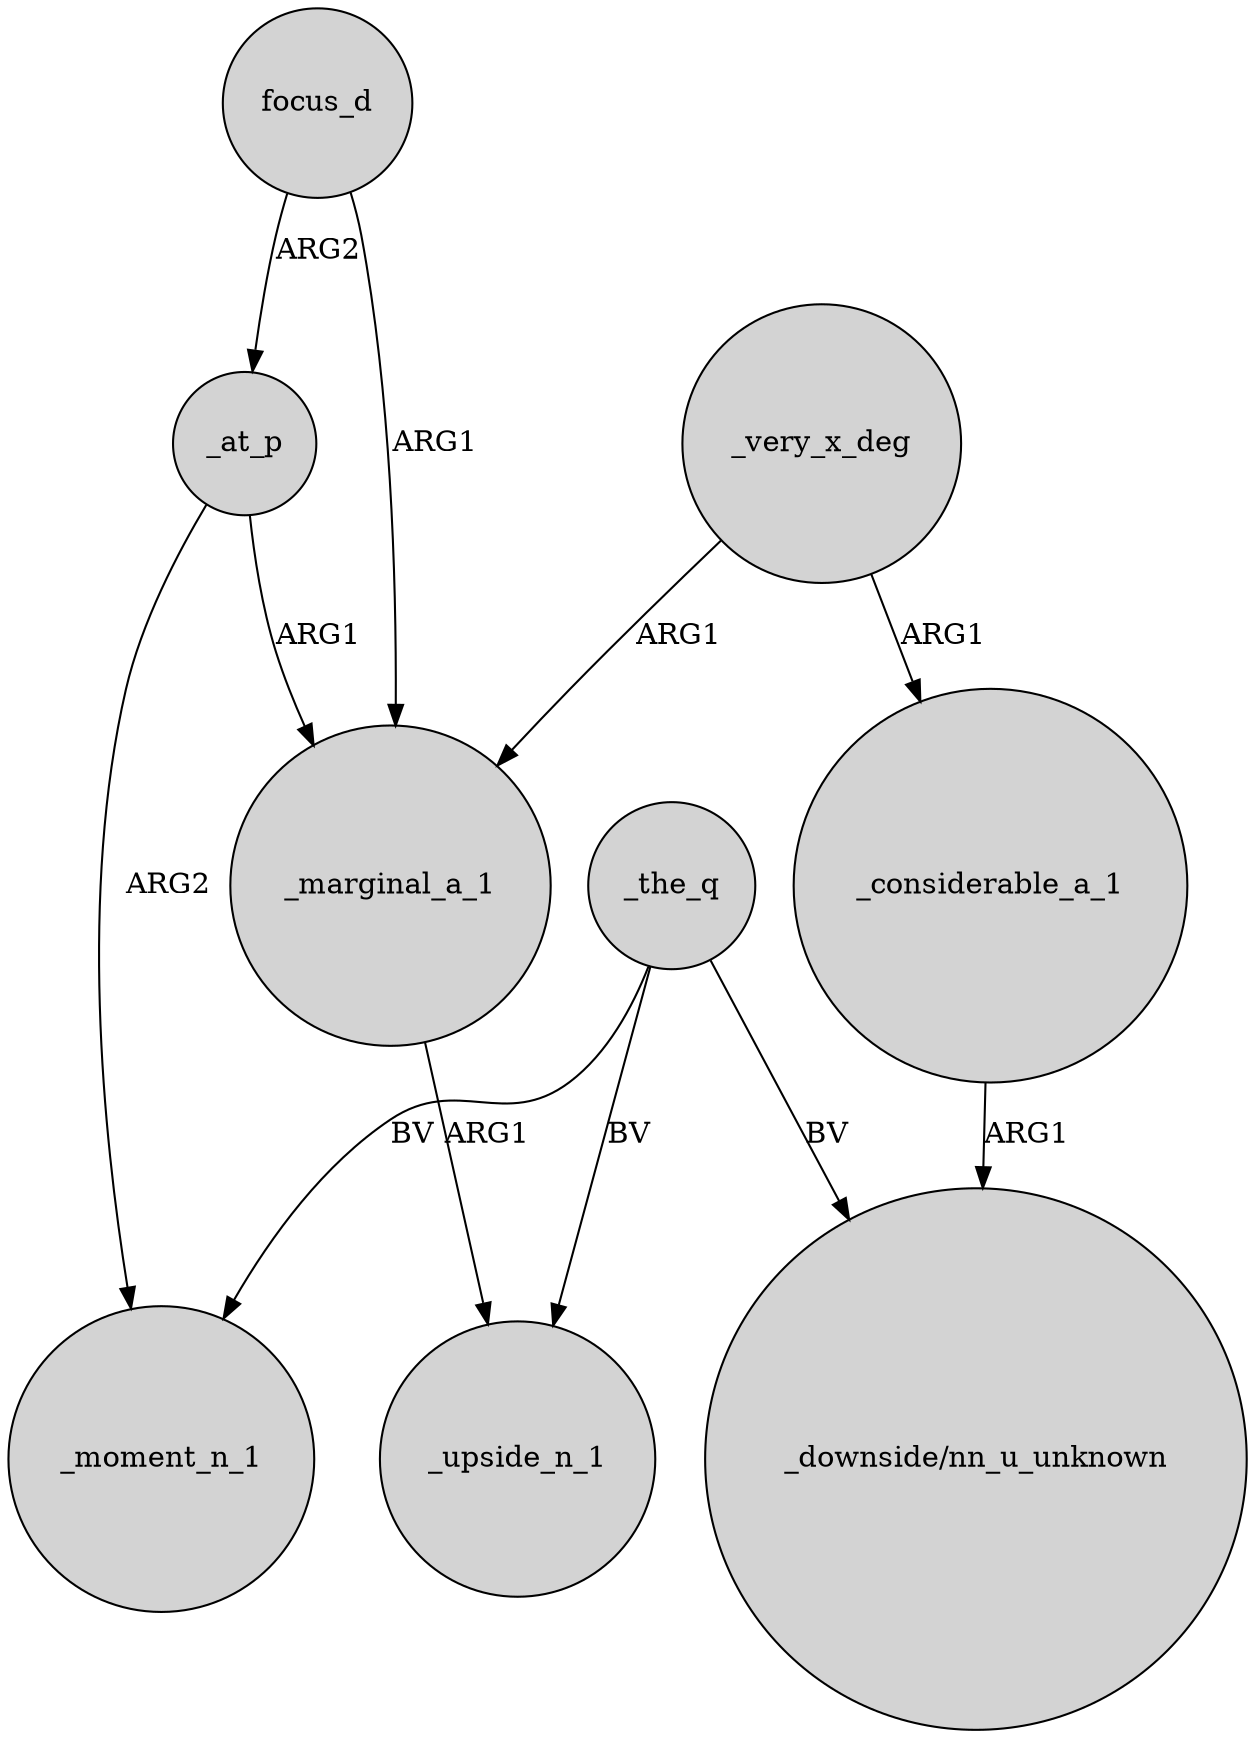 digraph {
	node [shape=circle style=filled]
	_at_p -> _marginal_a_1 [label=ARG1]
	_the_q -> "_downside/nn_u_unknown" [label=BV]
	_the_q -> _moment_n_1 [label=BV]
	_very_x_deg -> _marginal_a_1 [label=ARG1]
	focus_d -> _marginal_a_1 [label=ARG1]
	focus_d -> _at_p [label=ARG2]
	_very_x_deg -> _considerable_a_1 [label=ARG1]
	_the_q -> _upside_n_1 [label=BV]
	_considerable_a_1 -> "_downside/nn_u_unknown" [label=ARG1]
	_at_p -> _moment_n_1 [label=ARG2]
	_marginal_a_1 -> _upside_n_1 [label=ARG1]
}
